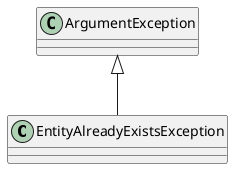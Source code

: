 @startuml
class EntityAlreadyExistsException {
}
ArgumentException <|-- EntityAlreadyExistsException
@enduml
